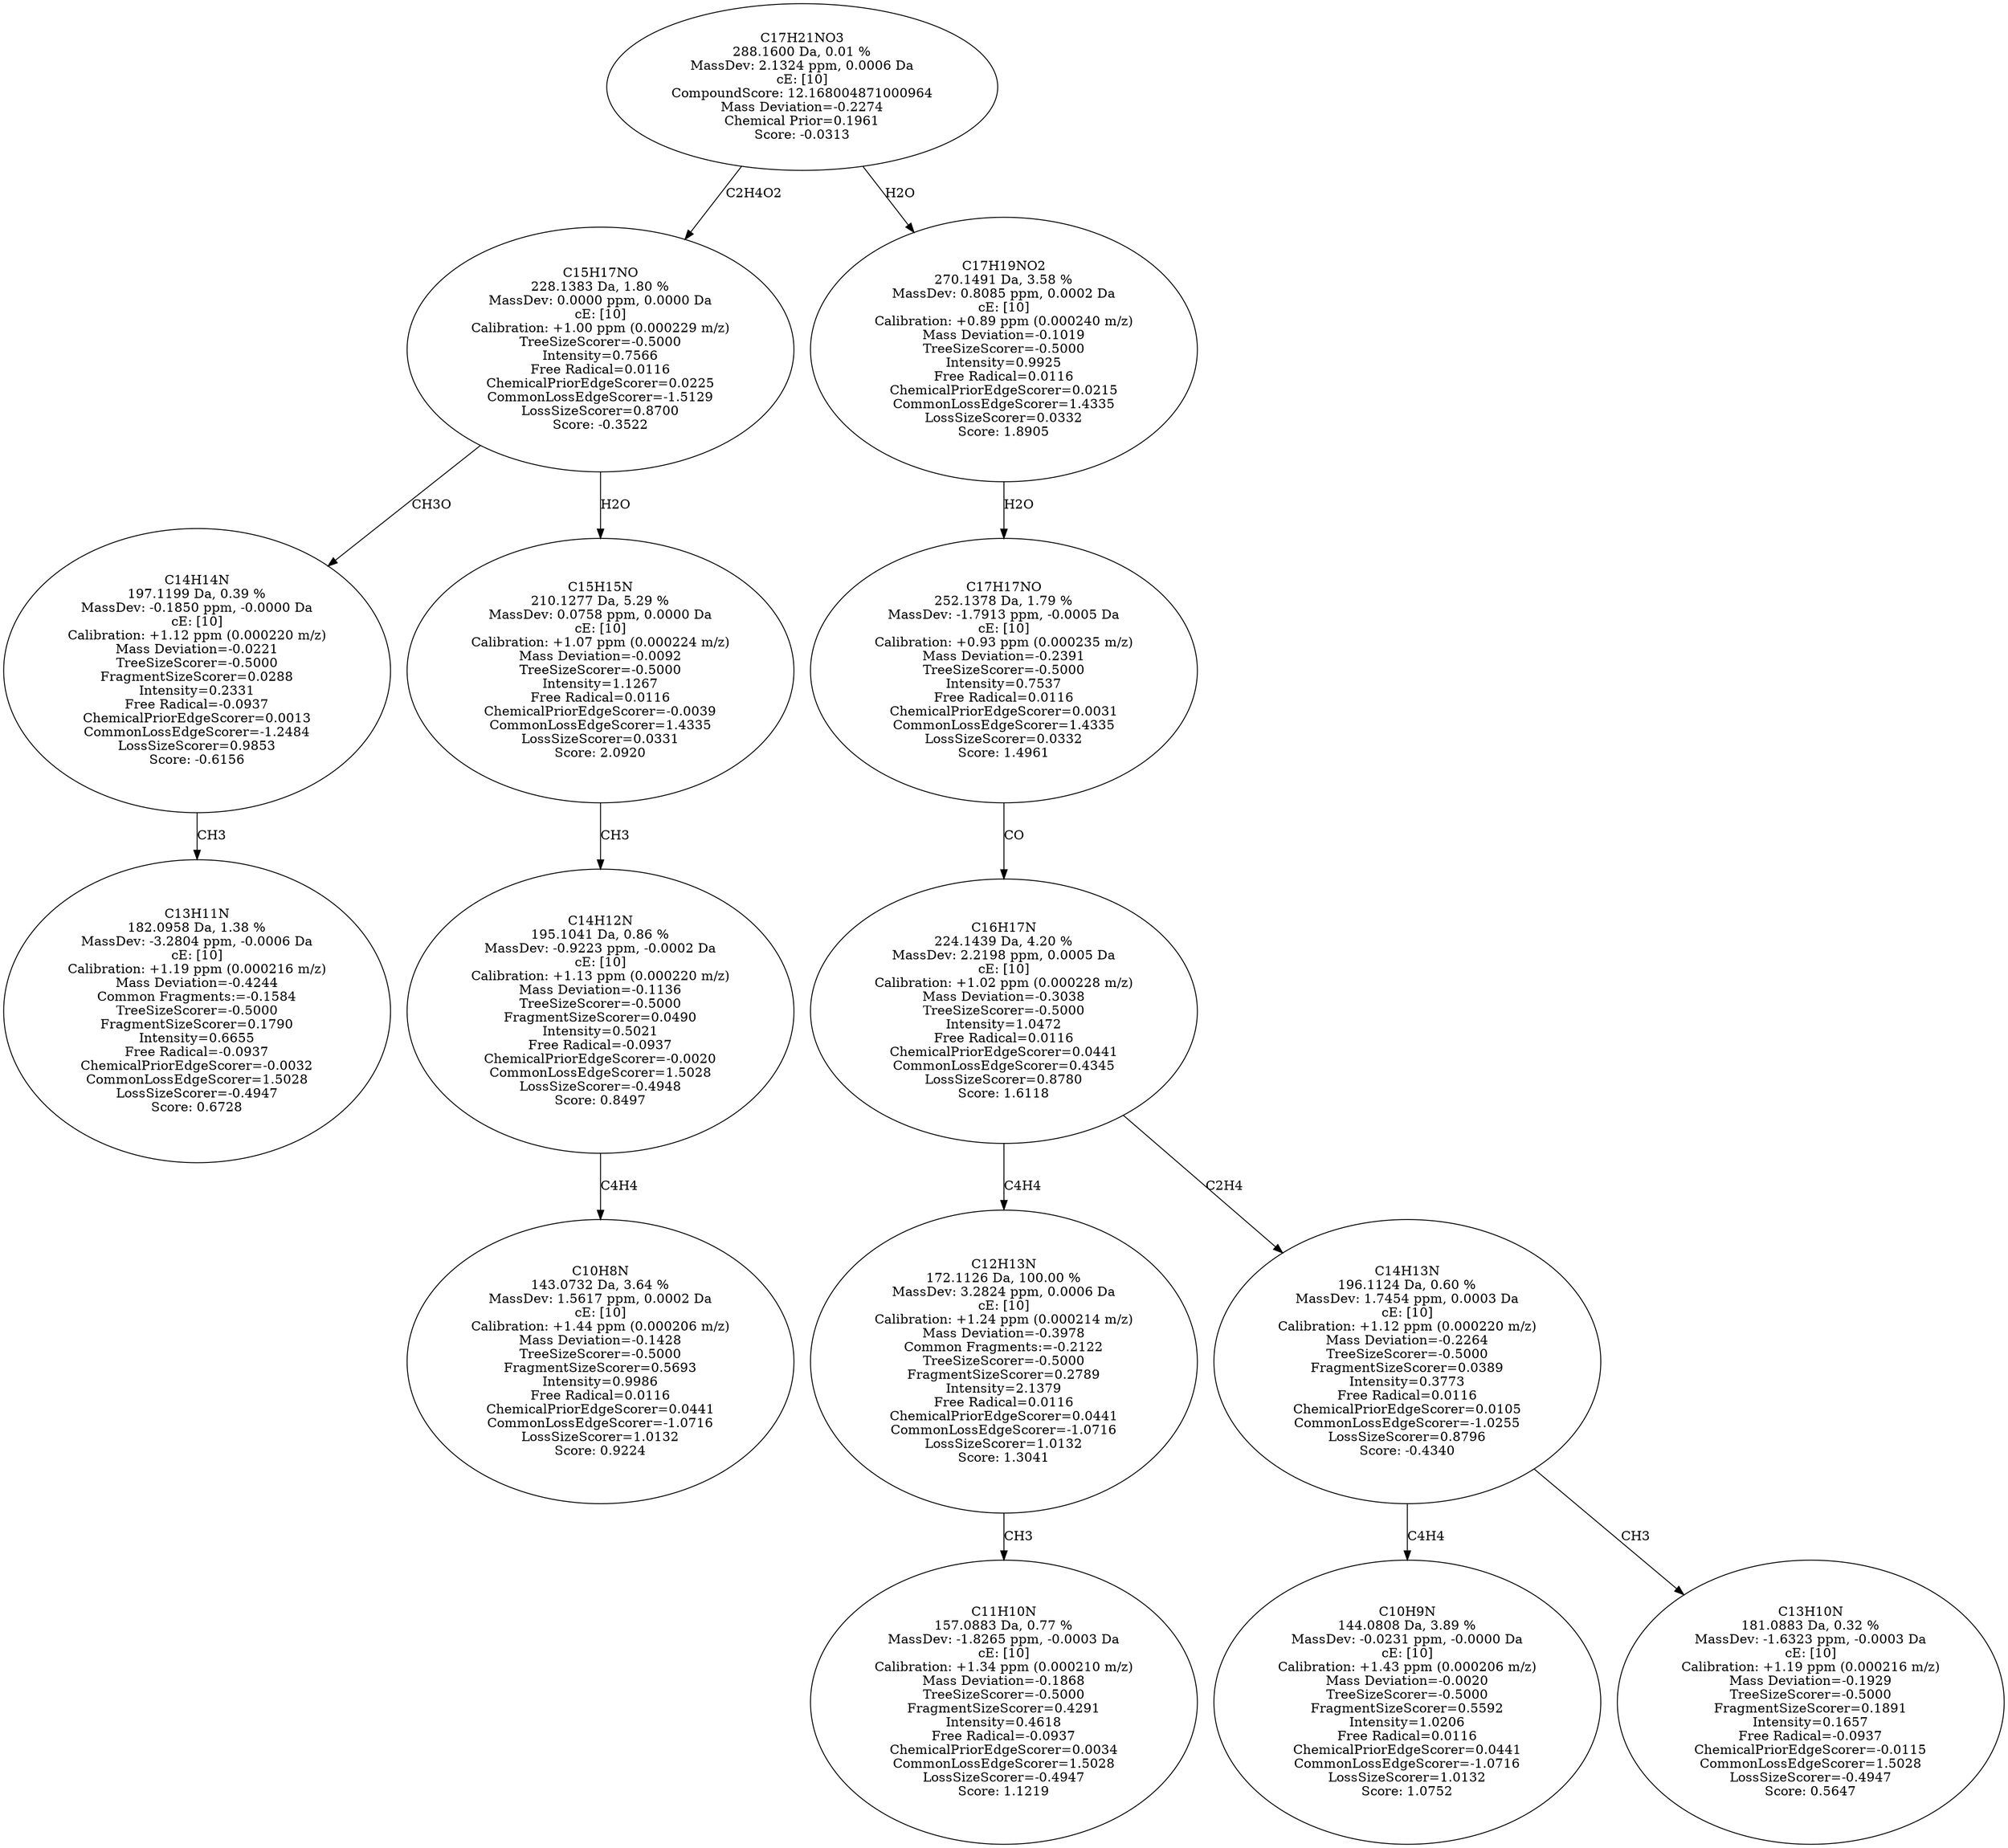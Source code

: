 strict digraph {
v1 [label="C13H11N\n182.0958 Da, 1.38 %\nMassDev: -3.2804 ppm, -0.0006 Da\ncE: [10]\nCalibration: +1.19 ppm (0.000216 m/z)\nMass Deviation=-0.4244\nCommon Fragments:=-0.1584\nTreeSizeScorer=-0.5000\nFragmentSizeScorer=0.1790\nIntensity=0.6655\nFree Radical=-0.0937\nChemicalPriorEdgeScorer=-0.0032\nCommonLossEdgeScorer=1.5028\nLossSizeScorer=-0.4947\nScore: 0.6728"];
v2 [label="C14H14N\n197.1199 Da, 0.39 %\nMassDev: -0.1850 ppm, -0.0000 Da\ncE: [10]\nCalibration: +1.12 ppm (0.000220 m/z)\nMass Deviation=-0.0221\nTreeSizeScorer=-0.5000\nFragmentSizeScorer=0.0288\nIntensity=0.2331\nFree Radical=-0.0937\nChemicalPriorEdgeScorer=0.0013\nCommonLossEdgeScorer=-1.2484\nLossSizeScorer=0.9853\nScore: -0.6156"];
v3 [label="C10H8N\n143.0732 Da, 3.64 %\nMassDev: 1.5617 ppm, 0.0002 Da\ncE: [10]\nCalibration: +1.44 ppm (0.000206 m/z)\nMass Deviation=-0.1428\nTreeSizeScorer=-0.5000\nFragmentSizeScorer=0.5693\nIntensity=0.9986\nFree Radical=0.0116\nChemicalPriorEdgeScorer=0.0441\nCommonLossEdgeScorer=-1.0716\nLossSizeScorer=1.0132\nScore: 0.9224"];
v4 [label="C14H12N\n195.1041 Da, 0.86 %\nMassDev: -0.9223 ppm, -0.0002 Da\ncE: [10]\nCalibration: +1.13 ppm (0.000220 m/z)\nMass Deviation=-0.1136\nTreeSizeScorer=-0.5000\nFragmentSizeScorer=0.0490\nIntensity=0.5021\nFree Radical=-0.0937\nChemicalPriorEdgeScorer=-0.0020\nCommonLossEdgeScorer=1.5028\nLossSizeScorer=-0.4948\nScore: 0.8497"];
v5 [label="C15H15N\n210.1277 Da, 5.29 %\nMassDev: 0.0758 ppm, 0.0000 Da\ncE: [10]\nCalibration: +1.07 ppm (0.000224 m/z)\nMass Deviation=-0.0092\nTreeSizeScorer=-0.5000\nIntensity=1.1267\nFree Radical=0.0116\nChemicalPriorEdgeScorer=-0.0039\nCommonLossEdgeScorer=1.4335\nLossSizeScorer=0.0331\nScore: 2.0920"];
v6 [label="C15H17NO\n228.1383 Da, 1.80 %\nMassDev: 0.0000 ppm, 0.0000 Da\ncE: [10]\nCalibration: +1.00 ppm (0.000229 m/z)\nTreeSizeScorer=-0.5000\nIntensity=0.7566\nFree Radical=0.0116\nChemicalPriorEdgeScorer=0.0225\nCommonLossEdgeScorer=-1.5129\nLossSizeScorer=0.8700\nScore: -0.3522"];
v7 [label="C11H10N\n157.0883 Da, 0.77 %\nMassDev: -1.8265 ppm, -0.0003 Da\ncE: [10]\nCalibration: +1.34 ppm (0.000210 m/z)\nMass Deviation=-0.1868\nTreeSizeScorer=-0.5000\nFragmentSizeScorer=0.4291\nIntensity=0.4618\nFree Radical=-0.0937\nChemicalPriorEdgeScorer=0.0034\nCommonLossEdgeScorer=1.5028\nLossSizeScorer=-0.4947\nScore: 1.1219"];
v8 [label="C12H13N\n172.1126 Da, 100.00 %\nMassDev: 3.2824 ppm, 0.0006 Da\ncE: [10]\nCalibration: +1.24 ppm (0.000214 m/z)\nMass Deviation=-0.3978\nCommon Fragments:=-0.2122\nTreeSizeScorer=-0.5000\nFragmentSizeScorer=0.2789\nIntensity=2.1379\nFree Radical=0.0116\nChemicalPriorEdgeScorer=0.0441\nCommonLossEdgeScorer=-1.0716\nLossSizeScorer=1.0132\nScore: 1.3041"];
v9 [label="C10H9N\n144.0808 Da, 3.89 %\nMassDev: -0.0231 ppm, -0.0000 Da\ncE: [10]\nCalibration: +1.43 ppm (0.000206 m/z)\nMass Deviation=-0.0020\nTreeSizeScorer=-0.5000\nFragmentSizeScorer=0.5592\nIntensity=1.0206\nFree Radical=0.0116\nChemicalPriorEdgeScorer=0.0441\nCommonLossEdgeScorer=-1.0716\nLossSizeScorer=1.0132\nScore: 1.0752"];
v10 [label="C13H10N\n181.0883 Da, 0.32 %\nMassDev: -1.6323 ppm, -0.0003 Da\ncE: [10]\nCalibration: +1.19 ppm (0.000216 m/z)\nMass Deviation=-0.1929\nTreeSizeScorer=-0.5000\nFragmentSizeScorer=0.1891\nIntensity=0.1657\nFree Radical=-0.0937\nChemicalPriorEdgeScorer=-0.0115\nCommonLossEdgeScorer=1.5028\nLossSizeScorer=-0.4947\nScore: 0.5647"];
v11 [label="C14H13N\n196.1124 Da, 0.60 %\nMassDev: 1.7454 ppm, 0.0003 Da\ncE: [10]\nCalibration: +1.12 ppm (0.000220 m/z)\nMass Deviation=-0.2264\nTreeSizeScorer=-0.5000\nFragmentSizeScorer=0.0389\nIntensity=0.3773\nFree Radical=0.0116\nChemicalPriorEdgeScorer=0.0105\nCommonLossEdgeScorer=-1.0255\nLossSizeScorer=0.8796\nScore: -0.4340"];
v12 [label="C16H17N\n224.1439 Da, 4.20 %\nMassDev: 2.2198 ppm, 0.0005 Da\ncE: [10]\nCalibration: +1.02 ppm (0.000228 m/z)\nMass Deviation=-0.3038\nTreeSizeScorer=-0.5000\nIntensity=1.0472\nFree Radical=0.0116\nChemicalPriorEdgeScorer=0.0441\nCommonLossEdgeScorer=0.4345\nLossSizeScorer=0.8780\nScore: 1.6118"];
v13 [label="C17H17NO\n252.1378 Da, 1.79 %\nMassDev: -1.7913 ppm, -0.0005 Da\ncE: [10]\nCalibration: +0.93 ppm (0.000235 m/z)\nMass Deviation=-0.2391\nTreeSizeScorer=-0.5000\nIntensity=0.7537\nFree Radical=0.0116\nChemicalPriorEdgeScorer=0.0031\nCommonLossEdgeScorer=1.4335\nLossSizeScorer=0.0332\nScore: 1.4961"];
v14 [label="C17H19NO2\n270.1491 Da, 3.58 %\nMassDev: 0.8085 ppm, 0.0002 Da\ncE: [10]\nCalibration: +0.89 ppm (0.000240 m/z)\nMass Deviation=-0.1019\nTreeSizeScorer=-0.5000\nIntensity=0.9925\nFree Radical=0.0116\nChemicalPriorEdgeScorer=0.0215\nCommonLossEdgeScorer=1.4335\nLossSizeScorer=0.0332\nScore: 1.8905"];
v15 [label="C17H21NO3\n288.1600 Da, 0.01 %\nMassDev: 2.1324 ppm, 0.0006 Da\ncE: [10]\nCompoundScore: 12.168004871000964\nMass Deviation=-0.2274\nChemical Prior=0.1961\nScore: -0.0313"];
v2 -> v1 [label="CH3"];
v6 -> v2 [label="CH3O"];
v4 -> v3 [label="C4H4"];
v5 -> v4 [label="CH3"];
v6 -> v5 [label="H2O"];
v15 -> v6 [label="C2H4O2"];
v8 -> v7 [label="CH3"];
v12 -> v8 [label="C4H4"];
v11 -> v9 [label="C4H4"];
v11 -> v10 [label="CH3"];
v12 -> v11 [label="C2H4"];
v13 -> v12 [label="CO"];
v14 -> v13 [label="H2O"];
v15 -> v14 [label="H2O"];
}